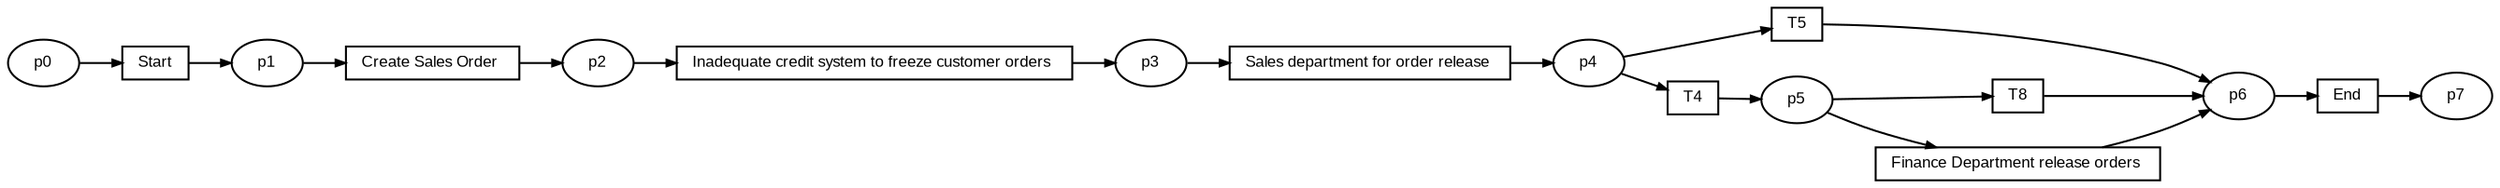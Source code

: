 digraph G {ranksep=".3"; fontsize="8"; remincross=true; margin="0.0,0.0"; fontname="Arial";rankdir="LR"; 
edge [arrowsize="0.5"];
node [height=".2",width=".2",fontname="Arial",fontsize="8"];
t0 [shape="box",label="T8"];
t1 [shape="box",label="End"];
t2 [shape="box",label="Finance Department release orders "];
t3 [shape="box",label="T5"];
t4 [shape="box",label="T4"];
t5 [shape="box",label="Sales department for order release "];
t6 [shape="box",label="Inadequate credit system to freeze customer orders "];
t7 [shape="box",label="Create Sales Order "];
t8 [shape="box",label="Start"];
p0 [shape="oval",label="p7"];
p1 [shape="oval",label="p6"];
p2 [shape="oval",label="p5"];
p3 [shape="oval",label="p4"];
p4 [shape="oval",label="p3"];
p5 [shape="oval",label="p2"];
p6 [shape="oval",label="p1"];
p7 [shape="oval",label="p0"];
t7 -> p5[label=""];
p1 -> t1[label=""];
p7 -> t8[label=""];
t6 -> p4[label=""];
t8 -> p6[label=""];
p3 -> t4[label=""];
p3 -> t3[label=""];
t2 -> p1[label=""];
p2 -> t2[label=""];
t1 -> p0[label=""];
t0 -> p1[label=""];
p2 -> t0[label=""];
p6 -> t7[label=""];
t5 -> p3[label=""];
p5 -> t6[label=""];
t4 -> p2[label=""];
p4 -> t5[label=""];
t3 -> p1[label=""];
}
